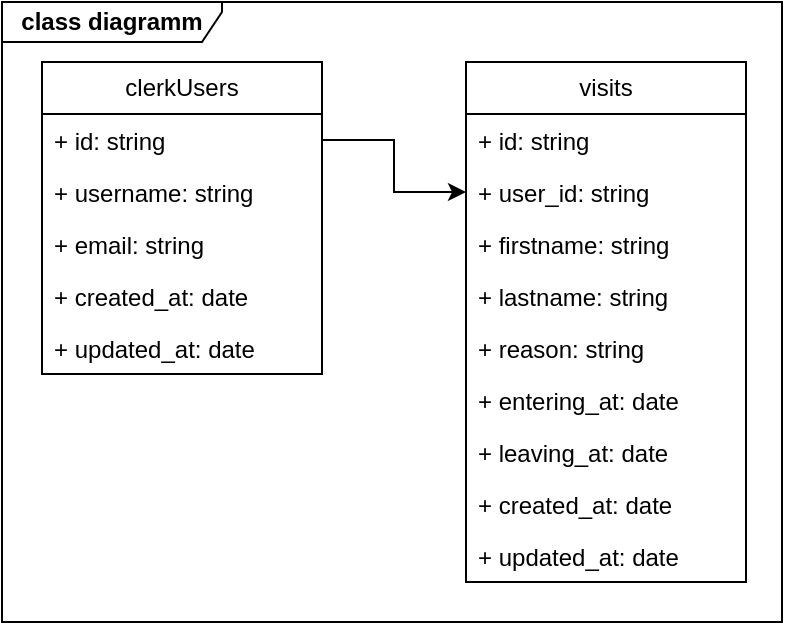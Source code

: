 <mxfile version="24.7.8">
  <diagram name="Page-1" id="MJyKGCTjriLqR1ZNvB9Q">
    <mxGraphModel dx="563" dy="445" grid="0" gridSize="10" guides="1" tooltips="1" connect="1" arrows="1" fold="1" page="1" pageScale="1" pageWidth="827" pageHeight="1169" math="0" shadow="0">
      <root>
        <mxCell id="0" />
        <mxCell id="1" parent="0" />
        <mxCell id="DBcivXWafLv5nCYik9ta-8" value="clerkUsers" style="swimlane;fontStyle=0;childLayout=stackLayout;horizontal=1;startSize=26;fillColor=none;horizontalStack=0;resizeParent=1;resizeParentMax=0;resizeLast=0;collapsible=1;marginBottom=0;whiteSpace=wrap;html=1;" parent="1" vertex="1">
          <mxGeometry x="240" y="80" width="140" height="156" as="geometry" />
        </mxCell>
        <mxCell id="DBcivXWafLv5nCYik9ta-9" value="+ id: string" style="text;strokeColor=none;fillColor=none;align=left;verticalAlign=top;spacingLeft=4;spacingRight=4;overflow=hidden;rotatable=0;points=[[0,0.5],[1,0.5]];portConstraint=eastwest;whiteSpace=wrap;html=1;" parent="DBcivXWafLv5nCYik9ta-8" vertex="1">
          <mxGeometry y="26" width="140" height="26" as="geometry" />
        </mxCell>
        <mxCell id="DBcivXWafLv5nCYik9ta-13" value="+ username: string" style="text;strokeColor=none;fillColor=none;align=left;verticalAlign=top;spacingLeft=4;spacingRight=4;overflow=hidden;rotatable=0;points=[[0,0.5],[1,0.5]];portConstraint=eastwest;whiteSpace=wrap;html=1;" parent="DBcivXWafLv5nCYik9ta-8" vertex="1">
          <mxGeometry y="52" width="140" height="26" as="geometry" />
        </mxCell>
        <mxCell id="DBcivXWafLv5nCYik9ta-14" value="+ email: string" style="text;strokeColor=none;fillColor=none;align=left;verticalAlign=top;spacingLeft=4;spacingRight=4;overflow=hidden;rotatable=0;points=[[0,0.5],[1,0.5]];portConstraint=eastwest;whiteSpace=wrap;html=1;" parent="DBcivXWafLv5nCYik9ta-8" vertex="1">
          <mxGeometry y="78" width="140" height="26" as="geometry" />
        </mxCell>
        <mxCell id="DBcivXWafLv5nCYik9ta-17" value="+ created_at: date" style="text;strokeColor=none;fillColor=none;align=left;verticalAlign=top;spacingLeft=4;spacingRight=4;overflow=hidden;rotatable=0;points=[[0,0.5],[1,0.5]];portConstraint=eastwest;whiteSpace=wrap;html=1;" parent="DBcivXWafLv5nCYik9ta-8" vertex="1">
          <mxGeometry y="104" width="140" height="26" as="geometry" />
        </mxCell>
        <mxCell id="DBcivXWafLv5nCYik9ta-15" value="+ updated_at: date" style="text;strokeColor=none;fillColor=none;align=left;verticalAlign=top;spacingLeft=4;spacingRight=4;overflow=hidden;rotatable=0;points=[[0,0.5],[1,0.5]];portConstraint=eastwest;whiteSpace=wrap;html=1;" parent="DBcivXWafLv5nCYik9ta-8" vertex="1">
          <mxGeometry y="130" width="140" height="26" as="geometry" />
        </mxCell>
        <mxCell id="DBcivXWafLv5nCYik9ta-19" value="visits" style="swimlane;fontStyle=0;childLayout=stackLayout;horizontal=1;startSize=26;fillColor=none;horizontalStack=0;resizeParent=1;resizeParentMax=0;resizeLast=0;collapsible=1;marginBottom=0;whiteSpace=wrap;html=1;" parent="1" vertex="1">
          <mxGeometry x="452" y="80" width="140" height="260" as="geometry" />
        </mxCell>
        <mxCell id="DBcivXWafLv5nCYik9ta-20" value="+ id: string" style="text;strokeColor=none;fillColor=none;align=left;verticalAlign=top;spacingLeft=4;spacingRight=4;overflow=hidden;rotatable=0;points=[[0,0.5],[1,0.5]];portConstraint=eastwest;whiteSpace=wrap;html=1;" parent="DBcivXWafLv5nCYik9ta-19" vertex="1">
          <mxGeometry y="26" width="140" height="26" as="geometry" />
        </mxCell>
        <mxCell id="DBcivXWafLv5nCYik9ta-21" value="+ user_id: string" style="text;strokeColor=none;fillColor=none;align=left;verticalAlign=top;spacingLeft=4;spacingRight=4;overflow=hidden;rotatable=0;points=[[0,0.5],[1,0.5]];portConstraint=eastwest;whiteSpace=wrap;html=1;" parent="DBcivXWafLv5nCYik9ta-19" vertex="1">
          <mxGeometry y="52" width="140" height="26" as="geometry" />
        </mxCell>
        <mxCell id="DBcivXWafLv5nCYik9ta-22" value="+ firstname: string" style="text;strokeColor=none;fillColor=none;align=left;verticalAlign=top;spacingLeft=4;spacingRight=4;overflow=hidden;rotatable=0;points=[[0,0.5],[1,0.5]];portConstraint=eastwest;whiteSpace=wrap;html=1;" parent="DBcivXWafLv5nCYik9ta-19" vertex="1">
          <mxGeometry y="78" width="140" height="26" as="geometry" />
        </mxCell>
        <mxCell id="DBcivXWafLv5nCYik9ta-23" value="+ lastname: string" style="text;strokeColor=none;fillColor=none;align=left;verticalAlign=top;spacingLeft=4;spacingRight=4;overflow=hidden;rotatable=0;points=[[0,0.5],[1,0.5]];portConstraint=eastwest;whiteSpace=wrap;html=1;" parent="DBcivXWafLv5nCYik9ta-19" vertex="1">
          <mxGeometry y="104" width="140" height="26" as="geometry" />
        </mxCell>
        <mxCell id="DBcivXWafLv5nCYik9ta-24" value="+ reason: string" style="text;strokeColor=none;fillColor=none;align=left;verticalAlign=top;spacingLeft=4;spacingRight=4;overflow=hidden;rotatable=0;points=[[0,0.5],[1,0.5]];portConstraint=eastwest;whiteSpace=wrap;html=1;" parent="DBcivXWafLv5nCYik9ta-19" vertex="1">
          <mxGeometry y="130" width="140" height="26" as="geometry" />
        </mxCell>
        <mxCell id="DBcivXWafLv5nCYik9ta-25" value="+ entering_at: date" style="text;strokeColor=none;fillColor=none;align=left;verticalAlign=top;spacingLeft=4;spacingRight=4;overflow=hidden;rotatable=0;points=[[0,0.5],[1,0.5]];portConstraint=eastwest;whiteSpace=wrap;html=1;" parent="DBcivXWafLv5nCYik9ta-19" vertex="1">
          <mxGeometry y="156" width="140" height="26" as="geometry" />
        </mxCell>
        <mxCell id="DBcivXWafLv5nCYik9ta-26" value="+ leaving_at: date" style="text;strokeColor=none;fillColor=none;align=left;verticalAlign=top;spacingLeft=4;spacingRight=4;overflow=hidden;rotatable=0;points=[[0,0.5],[1,0.5]];portConstraint=eastwest;whiteSpace=wrap;html=1;" parent="DBcivXWafLv5nCYik9ta-19" vertex="1">
          <mxGeometry y="182" width="140" height="26" as="geometry" />
        </mxCell>
        <mxCell id="DBcivXWafLv5nCYik9ta-27" value="+ created_at: date" style="text;strokeColor=none;fillColor=none;align=left;verticalAlign=top;spacingLeft=4;spacingRight=4;overflow=hidden;rotatable=0;points=[[0,0.5],[1,0.5]];portConstraint=eastwest;whiteSpace=wrap;html=1;" parent="DBcivXWafLv5nCYik9ta-19" vertex="1">
          <mxGeometry y="208" width="140" height="26" as="geometry" />
        </mxCell>
        <mxCell id="DBcivXWafLv5nCYik9ta-28" value="+ updated_at: date" style="text;strokeColor=none;fillColor=none;align=left;verticalAlign=top;spacingLeft=4;spacingRight=4;overflow=hidden;rotatable=0;points=[[0,0.5],[1,0.5]];portConstraint=eastwest;whiteSpace=wrap;html=1;" parent="DBcivXWafLv5nCYik9ta-19" vertex="1">
          <mxGeometry y="234" width="140" height="26" as="geometry" />
        </mxCell>
        <mxCell id="CuQO3Fe5IlcAFYjCubjk-1" value="&lt;b&gt;class diagramm&lt;/b&gt;" style="shape=umlFrame;whiteSpace=wrap;html=1;pointerEvents=0;width=110;height=20;" parent="1" vertex="1">
          <mxGeometry x="220" y="50" width="390" height="310" as="geometry" />
        </mxCell>
        <mxCell id="CuQO3Fe5IlcAFYjCubjk-19" style="edgeStyle=orthogonalEdgeStyle;rounded=0;orthogonalLoop=1;jettySize=auto;html=1;exitX=1;exitY=0.5;exitDx=0;exitDy=0;entryX=0;entryY=0.5;entryDx=0;entryDy=0;" parent="1" source="DBcivXWafLv5nCYik9ta-9" target="DBcivXWafLv5nCYik9ta-21" edge="1">
          <mxGeometry relative="1" as="geometry" />
        </mxCell>
      </root>
    </mxGraphModel>
  </diagram>
</mxfile>
